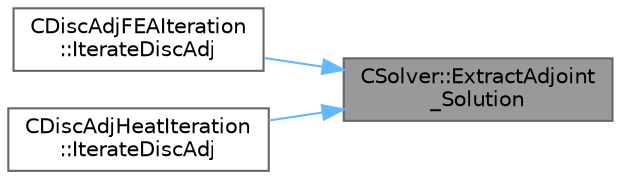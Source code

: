 digraph "CSolver::ExtractAdjoint_Solution"
{
 // LATEX_PDF_SIZE
  bgcolor="transparent";
  edge [fontname=Helvetica,fontsize=10,labelfontname=Helvetica,labelfontsize=10];
  node [fontname=Helvetica,fontsize=10,shape=box,height=0.2,width=0.4];
  rankdir="RL";
  Node1 [id="Node000001",label="CSolver::ExtractAdjoint\l_Solution",height=0.2,width=0.4,color="gray40", fillcolor="grey60", style="filled", fontcolor="black",tooltip="A virtual member."];
  Node1 -> Node2 [id="edge1_Node000001_Node000002",dir="back",color="steelblue1",style="solid",tooltip=" "];
  Node2 [id="Node000002",label="CDiscAdjFEAIteration\l::IterateDiscAdj",height=0.2,width=0.4,color="grey40", fillcolor="white", style="filled",URL="$classCDiscAdjFEAIteration.html#a7197ba7a4e5372a8a81107e1ccf7ad51",tooltip="Perform a single iteration of the adjoint FEA problem."];
  Node1 -> Node3 [id="edge2_Node000001_Node000003",dir="back",color="steelblue1",style="solid",tooltip=" "];
  Node3 [id="Node000003",label="CDiscAdjHeatIteration\l::IterateDiscAdj",height=0.2,width=0.4,color="grey40", fillcolor="white", style="filled",URL="$classCDiscAdjHeatIteration.html#a2b0c95a50c94824547b395a1b09c53cd",tooltip="Perform a single iteration of the adjoint heat problem."];
}
